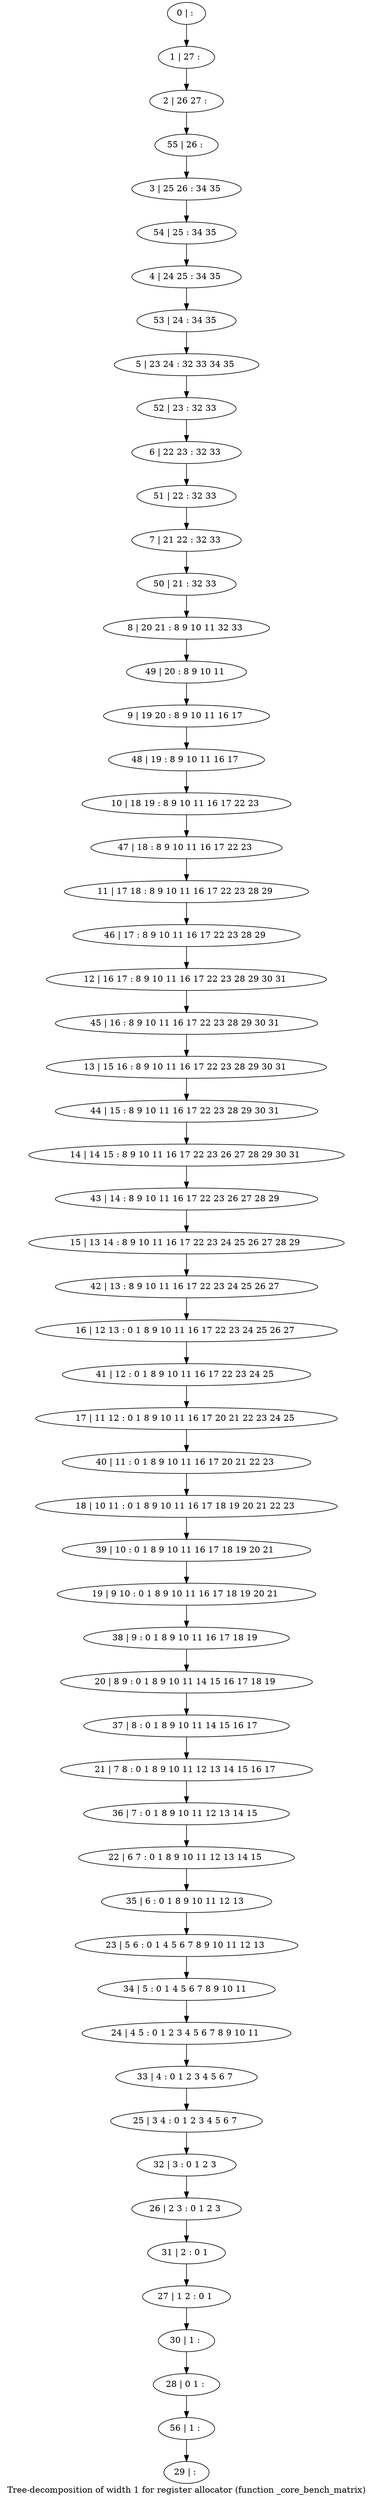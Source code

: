 digraph G {
graph [label="Tree-decomposition of width 1 for register allocator (function _core_bench_matrix)"]
0[label="0 | : "];
1[label="1 | 27 : "];
2[label="2 | 26 27 : "];
3[label="3 | 25 26 : 34 35 "];
4[label="4 | 24 25 : 34 35 "];
5[label="5 | 23 24 : 32 33 34 35 "];
6[label="6 | 22 23 : 32 33 "];
7[label="7 | 21 22 : 32 33 "];
8[label="8 | 20 21 : 8 9 10 11 32 33 "];
9[label="9 | 19 20 : 8 9 10 11 16 17 "];
10[label="10 | 18 19 : 8 9 10 11 16 17 22 23 "];
11[label="11 | 17 18 : 8 9 10 11 16 17 22 23 28 29 "];
12[label="12 | 16 17 : 8 9 10 11 16 17 22 23 28 29 30 31 "];
13[label="13 | 15 16 : 8 9 10 11 16 17 22 23 28 29 30 31 "];
14[label="14 | 14 15 : 8 9 10 11 16 17 22 23 26 27 28 29 30 31 "];
15[label="15 | 13 14 : 8 9 10 11 16 17 22 23 24 25 26 27 28 29 "];
16[label="16 | 12 13 : 0 1 8 9 10 11 16 17 22 23 24 25 26 27 "];
17[label="17 | 11 12 : 0 1 8 9 10 11 16 17 20 21 22 23 24 25 "];
18[label="18 | 10 11 : 0 1 8 9 10 11 16 17 18 19 20 21 22 23 "];
19[label="19 | 9 10 : 0 1 8 9 10 11 16 17 18 19 20 21 "];
20[label="20 | 8 9 : 0 1 8 9 10 11 14 15 16 17 18 19 "];
21[label="21 | 7 8 : 0 1 8 9 10 11 12 13 14 15 16 17 "];
22[label="22 | 6 7 : 0 1 8 9 10 11 12 13 14 15 "];
23[label="23 | 5 6 : 0 1 4 5 6 7 8 9 10 11 12 13 "];
24[label="24 | 4 5 : 0 1 2 3 4 5 6 7 8 9 10 11 "];
25[label="25 | 3 4 : 0 1 2 3 4 5 6 7 "];
26[label="26 | 2 3 : 0 1 2 3 "];
27[label="27 | 1 2 : 0 1 "];
28[label="28 | 0 1 : "];
29[label="29 | : "];
30[label="30 | 1 : "];
31[label="31 | 2 : 0 1 "];
32[label="32 | 3 : 0 1 2 3 "];
33[label="33 | 4 : 0 1 2 3 4 5 6 7 "];
34[label="34 | 5 : 0 1 4 5 6 7 8 9 10 11 "];
35[label="35 | 6 : 0 1 8 9 10 11 12 13 "];
36[label="36 | 7 : 0 1 8 9 10 11 12 13 14 15 "];
37[label="37 | 8 : 0 1 8 9 10 11 14 15 16 17 "];
38[label="38 | 9 : 0 1 8 9 10 11 16 17 18 19 "];
39[label="39 | 10 : 0 1 8 9 10 11 16 17 18 19 20 21 "];
40[label="40 | 11 : 0 1 8 9 10 11 16 17 20 21 22 23 "];
41[label="41 | 12 : 0 1 8 9 10 11 16 17 22 23 24 25 "];
42[label="42 | 13 : 8 9 10 11 16 17 22 23 24 25 26 27 "];
43[label="43 | 14 : 8 9 10 11 16 17 22 23 26 27 28 29 "];
44[label="44 | 15 : 8 9 10 11 16 17 22 23 28 29 30 31 "];
45[label="45 | 16 : 8 9 10 11 16 17 22 23 28 29 30 31 "];
46[label="46 | 17 : 8 9 10 11 16 17 22 23 28 29 "];
47[label="47 | 18 : 8 9 10 11 16 17 22 23 "];
48[label="48 | 19 : 8 9 10 11 16 17 "];
49[label="49 | 20 : 8 9 10 11 "];
50[label="50 | 21 : 32 33 "];
51[label="51 | 22 : 32 33 "];
52[label="52 | 23 : 32 33 "];
53[label="53 | 24 : 34 35 "];
54[label="54 | 25 : 34 35 "];
55[label="55 | 26 : "];
56[label="56 | 1 : "];
0->1 ;
1->2 ;
30->28 ;
27->30 ;
31->27 ;
26->31 ;
32->26 ;
25->32 ;
33->25 ;
24->33 ;
34->24 ;
23->34 ;
35->23 ;
22->35 ;
36->22 ;
21->36 ;
37->21 ;
20->37 ;
38->20 ;
19->38 ;
39->19 ;
18->39 ;
40->18 ;
17->40 ;
41->17 ;
16->41 ;
42->16 ;
15->42 ;
43->15 ;
14->43 ;
44->14 ;
13->44 ;
45->13 ;
12->45 ;
46->12 ;
11->46 ;
47->11 ;
10->47 ;
48->10 ;
9->48 ;
49->9 ;
8->49 ;
50->8 ;
7->50 ;
51->7 ;
6->51 ;
52->6 ;
5->52 ;
53->5 ;
4->53 ;
54->4 ;
3->54 ;
55->3 ;
2->55 ;
56->29 ;
28->56 ;
}
